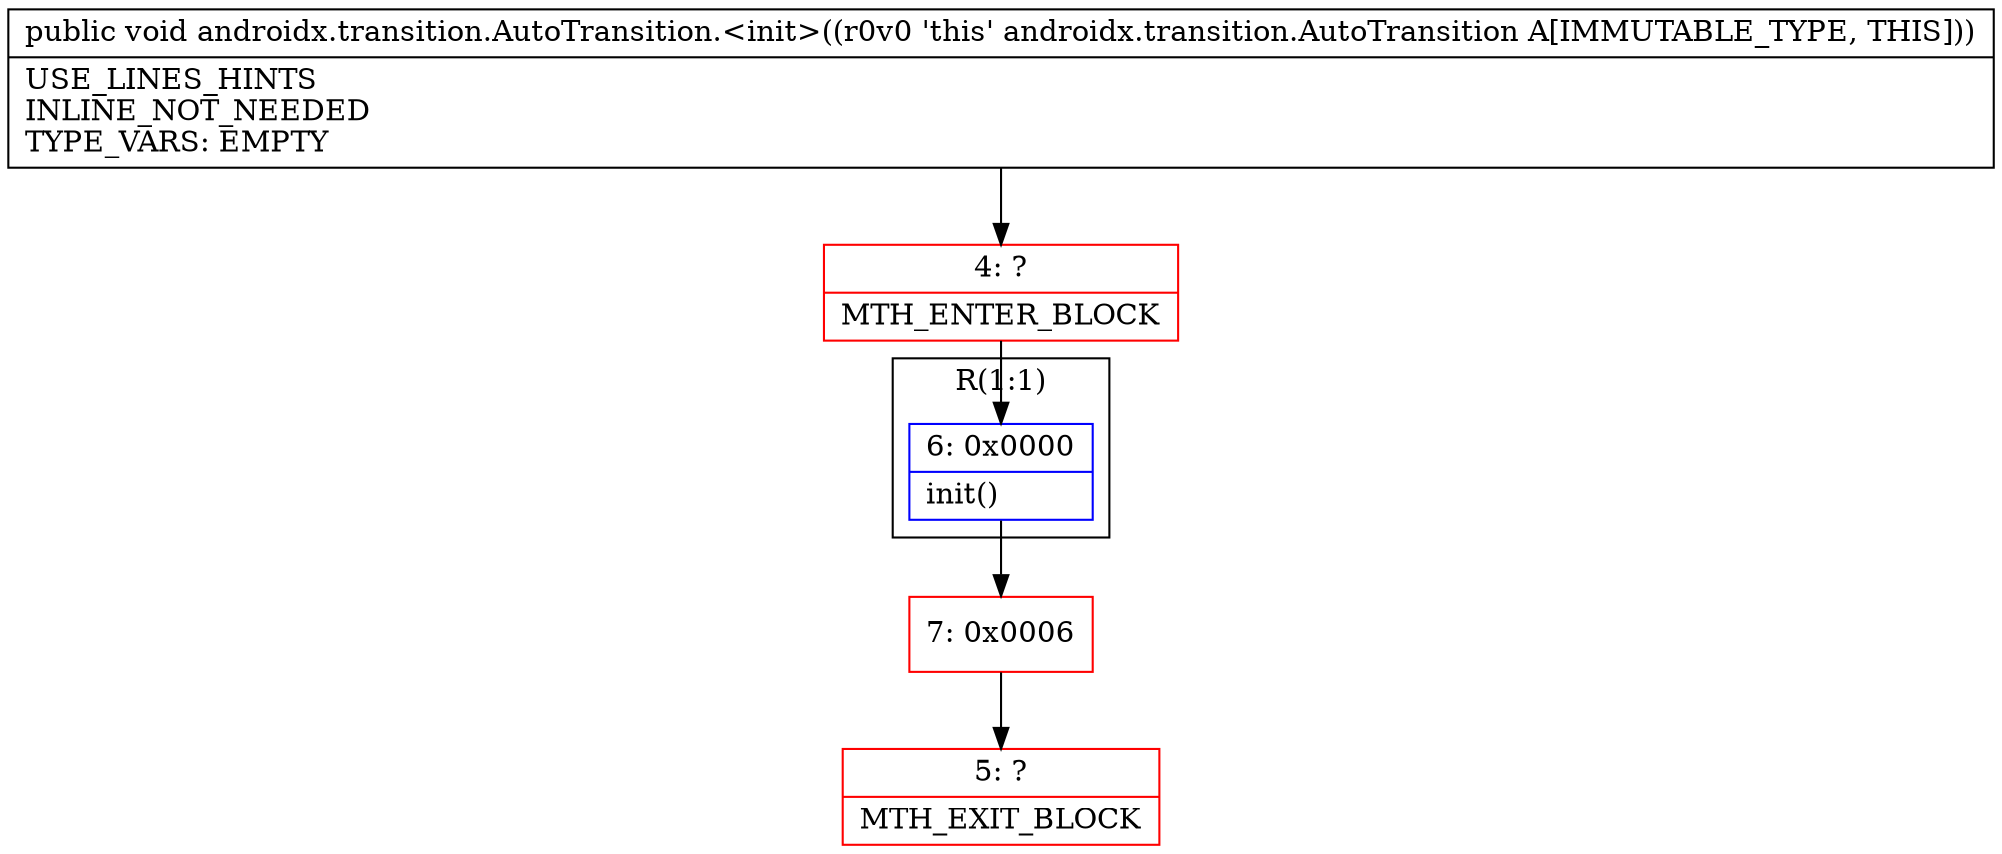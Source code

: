 digraph "CFG forandroidx.transition.AutoTransition.\<init\>()V" {
subgraph cluster_Region_2100948933 {
label = "R(1:1)";
node [shape=record,color=blue];
Node_6 [shape=record,label="{6\:\ 0x0000|init()\l}"];
}
Node_4 [shape=record,color=red,label="{4\:\ ?|MTH_ENTER_BLOCK\l}"];
Node_7 [shape=record,color=red,label="{7\:\ 0x0006}"];
Node_5 [shape=record,color=red,label="{5\:\ ?|MTH_EXIT_BLOCK\l}"];
MethodNode[shape=record,label="{public void androidx.transition.AutoTransition.\<init\>((r0v0 'this' androidx.transition.AutoTransition A[IMMUTABLE_TYPE, THIS]))  | USE_LINES_HINTS\lINLINE_NOT_NEEDED\lTYPE_VARS: EMPTY\l}"];
MethodNode -> Node_4;Node_6 -> Node_7;
Node_4 -> Node_6;
Node_7 -> Node_5;
}

